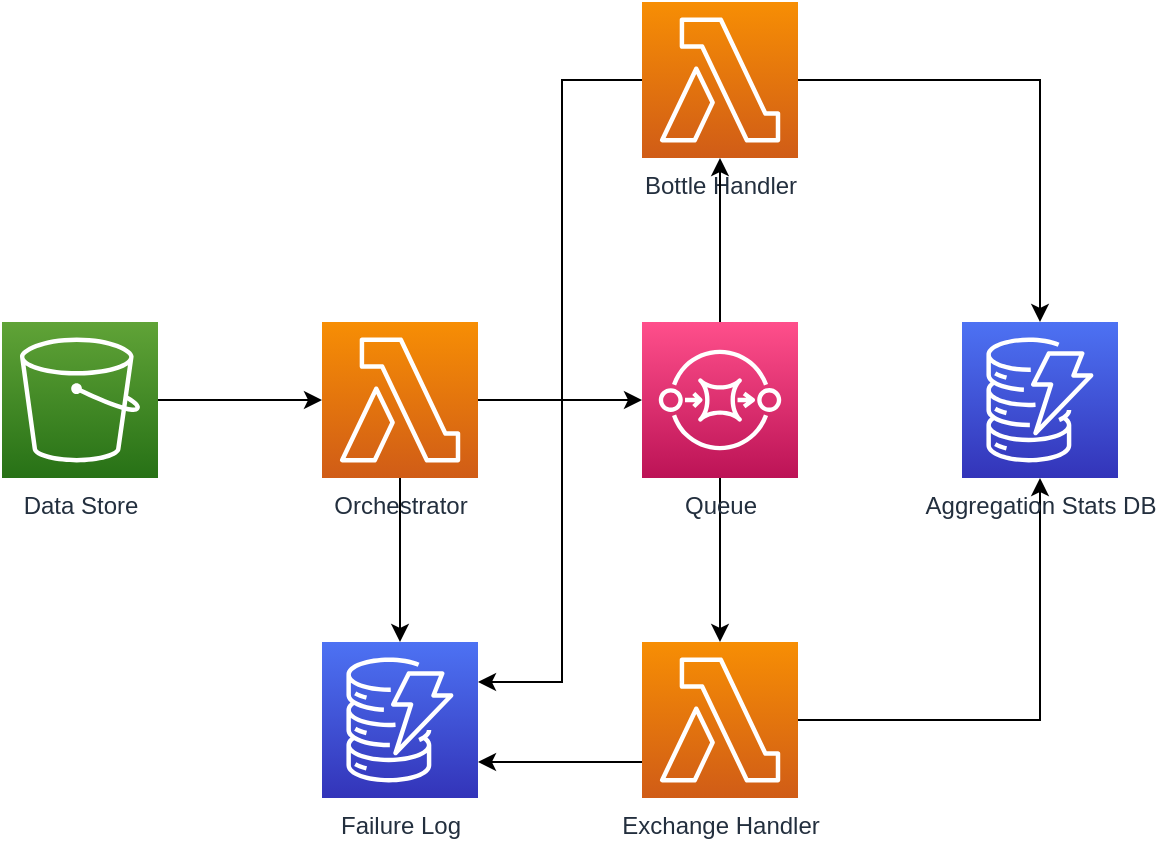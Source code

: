 <mxfile version="15.9.4" type="device"><diagram id="6_Ffl9IPrFRT_mVtH2b3" name="Page-1"><mxGraphModel dx="1662" dy="762" grid="1" gridSize="10" guides="1" tooltips="1" connect="1" arrows="1" fold="1" page="1" pageScale="1" pageWidth="850" pageHeight="1100" math="0" shadow="0"><root><mxCell id="0"/><mxCell id="1" parent="0"/><mxCell id="V0BYEc-qNC_KZ3cWAthY-2" style="edgeStyle=orthogonalEdgeStyle;rounded=0;orthogonalLoop=1;jettySize=auto;html=1;entryX=0;entryY=0.5;entryDx=0;entryDy=0;entryPerimeter=0;" edge="1" parent="1" source="leaSPXB6JjKqYwOEhBgm-1" target="leaSPXB6JjKqYwOEhBgm-2"><mxGeometry relative="1" as="geometry"/></mxCell><mxCell id="leaSPXB6JjKqYwOEhBgm-1" value="Data Store&lt;br&gt;" style="sketch=0;points=[[0,0,0],[0.25,0,0],[0.5,0,0],[0.75,0,0],[1,0,0],[0,1,0],[0.25,1,0],[0.5,1,0],[0.75,1,0],[1,1,0],[0,0.25,0],[0,0.5,0],[0,0.75,0],[1,0.25,0],[1,0.5,0],[1,0.75,0]];outlineConnect=0;fontColor=#232F3E;gradientColor=#60A337;gradientDirection=north;fillColor=#277116;strokeColor=#ffffff;dashed=0;verticalLabelPosition=bottom;verticalAlign=top;align=center;html=1;fontSize=12;fontStyle=0;aspect=fixed;shape=mxgraph.aws4.resourceIcon;resIcon=mxgraph.aws4.s3;" parent="1" vertex="1"><mxGeometry x="120" y="240" width="78" height="78" as="geometry"/></mxCell><mxCell id="V0BYEc-qNC_KZ3cWAthY-3" style="edgeStyle=orthogonalEdgeStyle;rounded=0;orthogonalLoop=1;jettySize=auto;html=1;entryX=0.5;entryY=0;entryDx=0;entryDy=0;entryPerimeter=0;" edge="1" parent="1" source="leaSPXB6JjKqYwOEhBgm-2" target="V0BYEc-qNC_KZ3cWAthY-1"><mxGeometry relative="1" as="geometry"/></mxCell><mxCell id="V0BYEc-qNC_KZ3cWAthY-4" style="edgeStyle=orthogonalEdgeStyle;rounded=0;orthogonalLoop=1;jettySize=auto;html=1;entryX=0;entryY=0.5;entryDx=0;entryDy=0;entryPerimeter=0;" edge="1" parent="1" source="leaSPXB6JjKqYwOEhBgm-2" target="leaSPXB6JjKqYwOEhBgm-4"><mxGeometry relative="1" as="geometry"/></mxCell><mxCell id="leaSPXB6JjKqYwOEhBgm-2" value="Orchestrator" style="sketch=0;points=[[0,0,0],[0.25,0,0],[0.5,0,0],[0.75,0,0],[1,0,0],[0,1,0],[0.25,1,0],[0.5,1,0],[0.75,1,0],[1,1,0],[0,0.25,0],[0,0.5,0],[0,0.75,0],[1,0.25,0],[1,0.5,0],[1,0.75,0]];outlineConnect=0;fontColor=#232F3E;gradientColor=#F78E04;gradientDirection=north;fillColor=#D05C17;strokeColor=#ffffff;dashed=0;verticalLabelPosition=bottom;verticalAlign=top;align=center;html=1;fontSize=12;fontStyle=0;aspect=fixed;shape=mxgraph.aws4.resourceIcon;resIcon=mxgraph.aws4.lambda;" parent="1" vertex="1"><mxGeometry x="280" y="240" width="78" height="78" as="geometry"/></mxCell><mxCell id="V0BYEc-qNC_KZ3cWAthY-6" style="edgeStyle=orthogonalEdgeStyle;rounded=0;orthogonalLoop=1;jettySize=auto;html=1;entryX=0.5;entryY=0;entryDx=0;entryDy=0;entryPerimeter=0;" edge="1" parent="1" source="leaSPXB6JjKqYwOEhBgm-3" target="90rYZL2fFNhRU_td0UCh-1"><mxGeometry relative="1" as="geometry"/></mxCell><mxCell id="V0BYEc-qNC_KZ3cWAthY-15" style="edgeStyle=orthogonalEdgeStyle;rounded=0;orthogonalLoop=1;jettySize=auto;html=1;" edge="1" parent="1" source="leaSPXB6JjKqYwOEhBgm-3" target="V0BYEc-qNC_KZ3cWAthY-1"><mxGeometry relative="1" as="geometry"><mxPoint x="380" y="450" as="targetPoint"/><Array as="points"><mxPoint x="400" y="119"/><mxPoint x="400" y="420"/></Array></mxGeometry></mxCell><mxCell id="leaSPXB6JjKqYwOEhBgm-3" value="Bottle Handler" style="sketch=0;points=[[0,0,0],[0.25,0,0],[0.5,0,0],[0.75,0,0],[1,0,0],[0,1,0],[0.25,1,0],[0.5,1,0],[0.75,1,0],[1,1,0],[0,0.25,0],[0,0.5,0],[0,0.75,0],[1,0.25,0],[1,0.5,0],[1,0.75,0]];outlineConnect=0;fontColor=#232F3E;gradientColor=#F78E04;gradientDirection=north;fillColor=#D05C17;strokeColor=#ffffff;dashed=0;verticalLabelPosition=bottom;verticalAlign=top;align=center;html=1;fontSize=12;fontStyle=0;aspect=fixed;shape=mxgraph.aws4.resourceIcon;resIcon=mxgraph.aws4.lambda;" parent="1" vertex="1"><mxGeometry x="440" y="80" width="78" height="78" as="geometry"/></mxCell><mxCell id="V0BYEc-qNC_KZ3cWAthY-5" style="edgeStyle=orthogonalEdgeStyle;rounded=0;orthogonalLoop=1;jettySize=auto;html=1;" edge="1" parent="1" source="leaSPXB6JjKqYwOEhBgm-4" target="leaSPXB6JjKqYwOEhBgm-3"><mxGeometry relative="1" as="geometry"/></mxCell><mxCell id="V0BYEc-qNC_KZ3cWAthY-8" style="edgeStyle=orthogonalEdgeStyle;rounded=0;orthogonalLoop=1;jettySize=auto;html=1;entryX=0.5;entryY=0;entryDx=0;entryDy=0;entryPerimeter=0;" edge="1" parent="1" source="leaSPXB6JjKqYwOEhBgm-4" target="leaSPXB6JjKqYwOEhBgm-5"><mxGeometry relative="1" as="geometry"/></mxCell><mxCell id="leaSPXB6JjKqYwOEhBgm-4" value="Queue" style="sketch=0;points=[[0,0,0],[0.25,0,0],[0.5,0,0],[0.75,0,0],[1,0,0],[0,1,0],[0.25,1,0],[0.5,1,0],[0.75,1,0],[1,1,0],[0,0.25,0],[0,0.5,0],[0,0.75,0],[1,0.25,0],[1,0.5,0],[1,0.75,0]];outlineConnect=0;fontColor=#232F3E;gradientColor=#FF4F8B;gradientDirection=north;fillColor=#BC1356;strokeColor=#ffffff;dashed=0;verticalLabelPosition=bottom;verticalAlign=top;align=center;html=1;fontSize=12;fontStyle=0;aspect=fixed;shape=mxgraph.aws4.resourceIcon;resIcon=mxgraph.aws4.sqs;" parent="1" vertex="1"><mxGeometry x="440" y="240" width="78" height="78" as="geometry"/></mxCell><mxCell id="V0BYEc-qNC_KZ3cWAthY-7" style="edgeStyle=orthogonalEdgeStyle;rounded=0;orthogonalLoop=1;jettySize=auto;html=1;" edge="1" parent="1" source="leaSPXB6JjKqYwOEhBgm-5" target="90rYZL2fFNhRU_td0UCh-1"><mxGeometry relative="1" as="geometry"/></mxCell><mxCell id="V0BYEc-qNC_KZ3cWAthY-17" value="" style="edgeStyle=orthogonalEdgeStyle;rounded=0;orthogonalLoop=1;jettySize=auto;html=1;" edge="1" parent="1" source="leaSPXB6JjKqYwOEhBgm-5" target="V0BYEc-qNC_KZ3cWAthY-1"><mxGeometry relative="1" as="geometry"><Array as="points"><mxPoint x="410" y="460"/><mxPoint x="410" y="460"/></Array></mxGeometry></mxCell><mxCell id="leaSPXB6JjKqYwOEhBgm-5" value="Exchange Handler" style="sketch=0;points=[[0,0,0],[0.25,0,0],[0.5,0,0],[0.75,0,0],[1,0,0],[0,1,0],[0.25,1,0],[0.5,1,0],[0.75,1,0],[1,1,0],[0,0.25,0],[0,0.5,0],[0,0.75,0],[1,0.25,0],[1,0.5,0],[1,0.75,0]];outlineConnect=0;fontColor=#232F3E;gradientColor=#F78E04;gradientDirection=north;fillColor=#D05C17;strokeColor=#ffffff;dashed=0;verticalLabelPosition=bottom;verticalAlign=top;align=center;html=1;fontSize=12;fontStyle=0;aspect=fixed;shape=mxgraph.aws4.resourceIcon;resIcon=mxgraph.aws4.lambda;" parent="1" vertex="1"><mxGeometry x="440" y="400" width="78" height="78" as="geometry"/></mxCell><mxCell id="90rYZL2fFNhRU_td0UCh-1" value="Aggregation Stats DB" style="sketch=0;points=[[0,0,0],[0.25,0,0],[0.5,0,0],[0.75,0,0],[1,0,0],[0,1,0],[0.25,1,0],[0.5,1,0],[0.75,1,0],[1,1,0],[0,0.25,0],[0,0.5,0],[0,0.75,0],[1,0.25,0],[1,0.5,0],[1,0.75,0]];outlineConnect=0;fontColor=#232F3E;gradientColor=#4D72F3;gradientDirection=north;fillColor=#3334B9;strokeColor=#ffffff;dashed=0;verticalLabelPosition=bottom;verticalAlign=top;align=center;html=1;fontSize=12;fontStyle=0;aspect=fixed;shape=mxgraph.aws4.resourceIcon;resIcon=mxgraph.aws4.dynamodb;" parent="1" vertex="1"><mxGeometry x="600" y="240" width="78" height="78" as="geometry"/></mxCell><mxCell id="V0BYEc-qNC_KZ3cWAthY-1" value="Failure Log" style="sketch=0;points=[[0,0,0],[0.25,0,0],[0.5,0,0],[0.75,0,0],[1,0,0],[0,1,0],[0.25,1,0],[0.5,1,0],[0.75,1,0],[1,1,0],[0,0.25,0],[0,0.5,0],[0,0.75,0],[1,0.25,0],[1,0.5,0],[1,0.75,0]];outlineConnect=0;fontColor=#232F3E;gradientColor=#4D72F3;gradientDirection=north;fillColor=#3334B9;strokeColor=#ffffff;dashed=0;verticalLabelPosition=bottom;verticalAlign=top;align=center;html=1;fontSize=12;fontStyle=0;aspect=fixed;shape=mxgraph.aws4.resourceIcon;resIcon=mxgraph.aws4.dynamodb;" vertex="1" parent="1"><mxGeometry x="280" y="400" width="78" height="78" as="geometry"/></mxCell></root></mxGraphModel></diagram></mxfile>